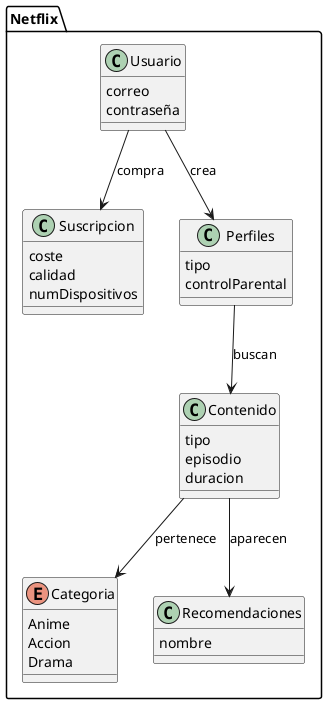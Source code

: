 @startuml
package Netflix {
    class Usuario {
        correo 
        contraseña
    }
    
    class Suscripcion {
        coste
        calidad
        numDispositivos
    }
    
    class Perfiles {
        tipo
        controlParental
    }
    
    class Contenido {
        tipo
        episodio
        duracion
    }
    
    enum Categoria{
        Anime
        Accion
        Drama
    }
    
    class Recomendaciones {
        nombre
    }

    Usuario  --> Suscripcion : compra
    Usuario  --> Perfiles : crea
    Perfiles --> Contenido : buscan
    Contenido --> Recomendaciones : aparecen
    Contenido --> Categoria : pertenece
}
@enduml